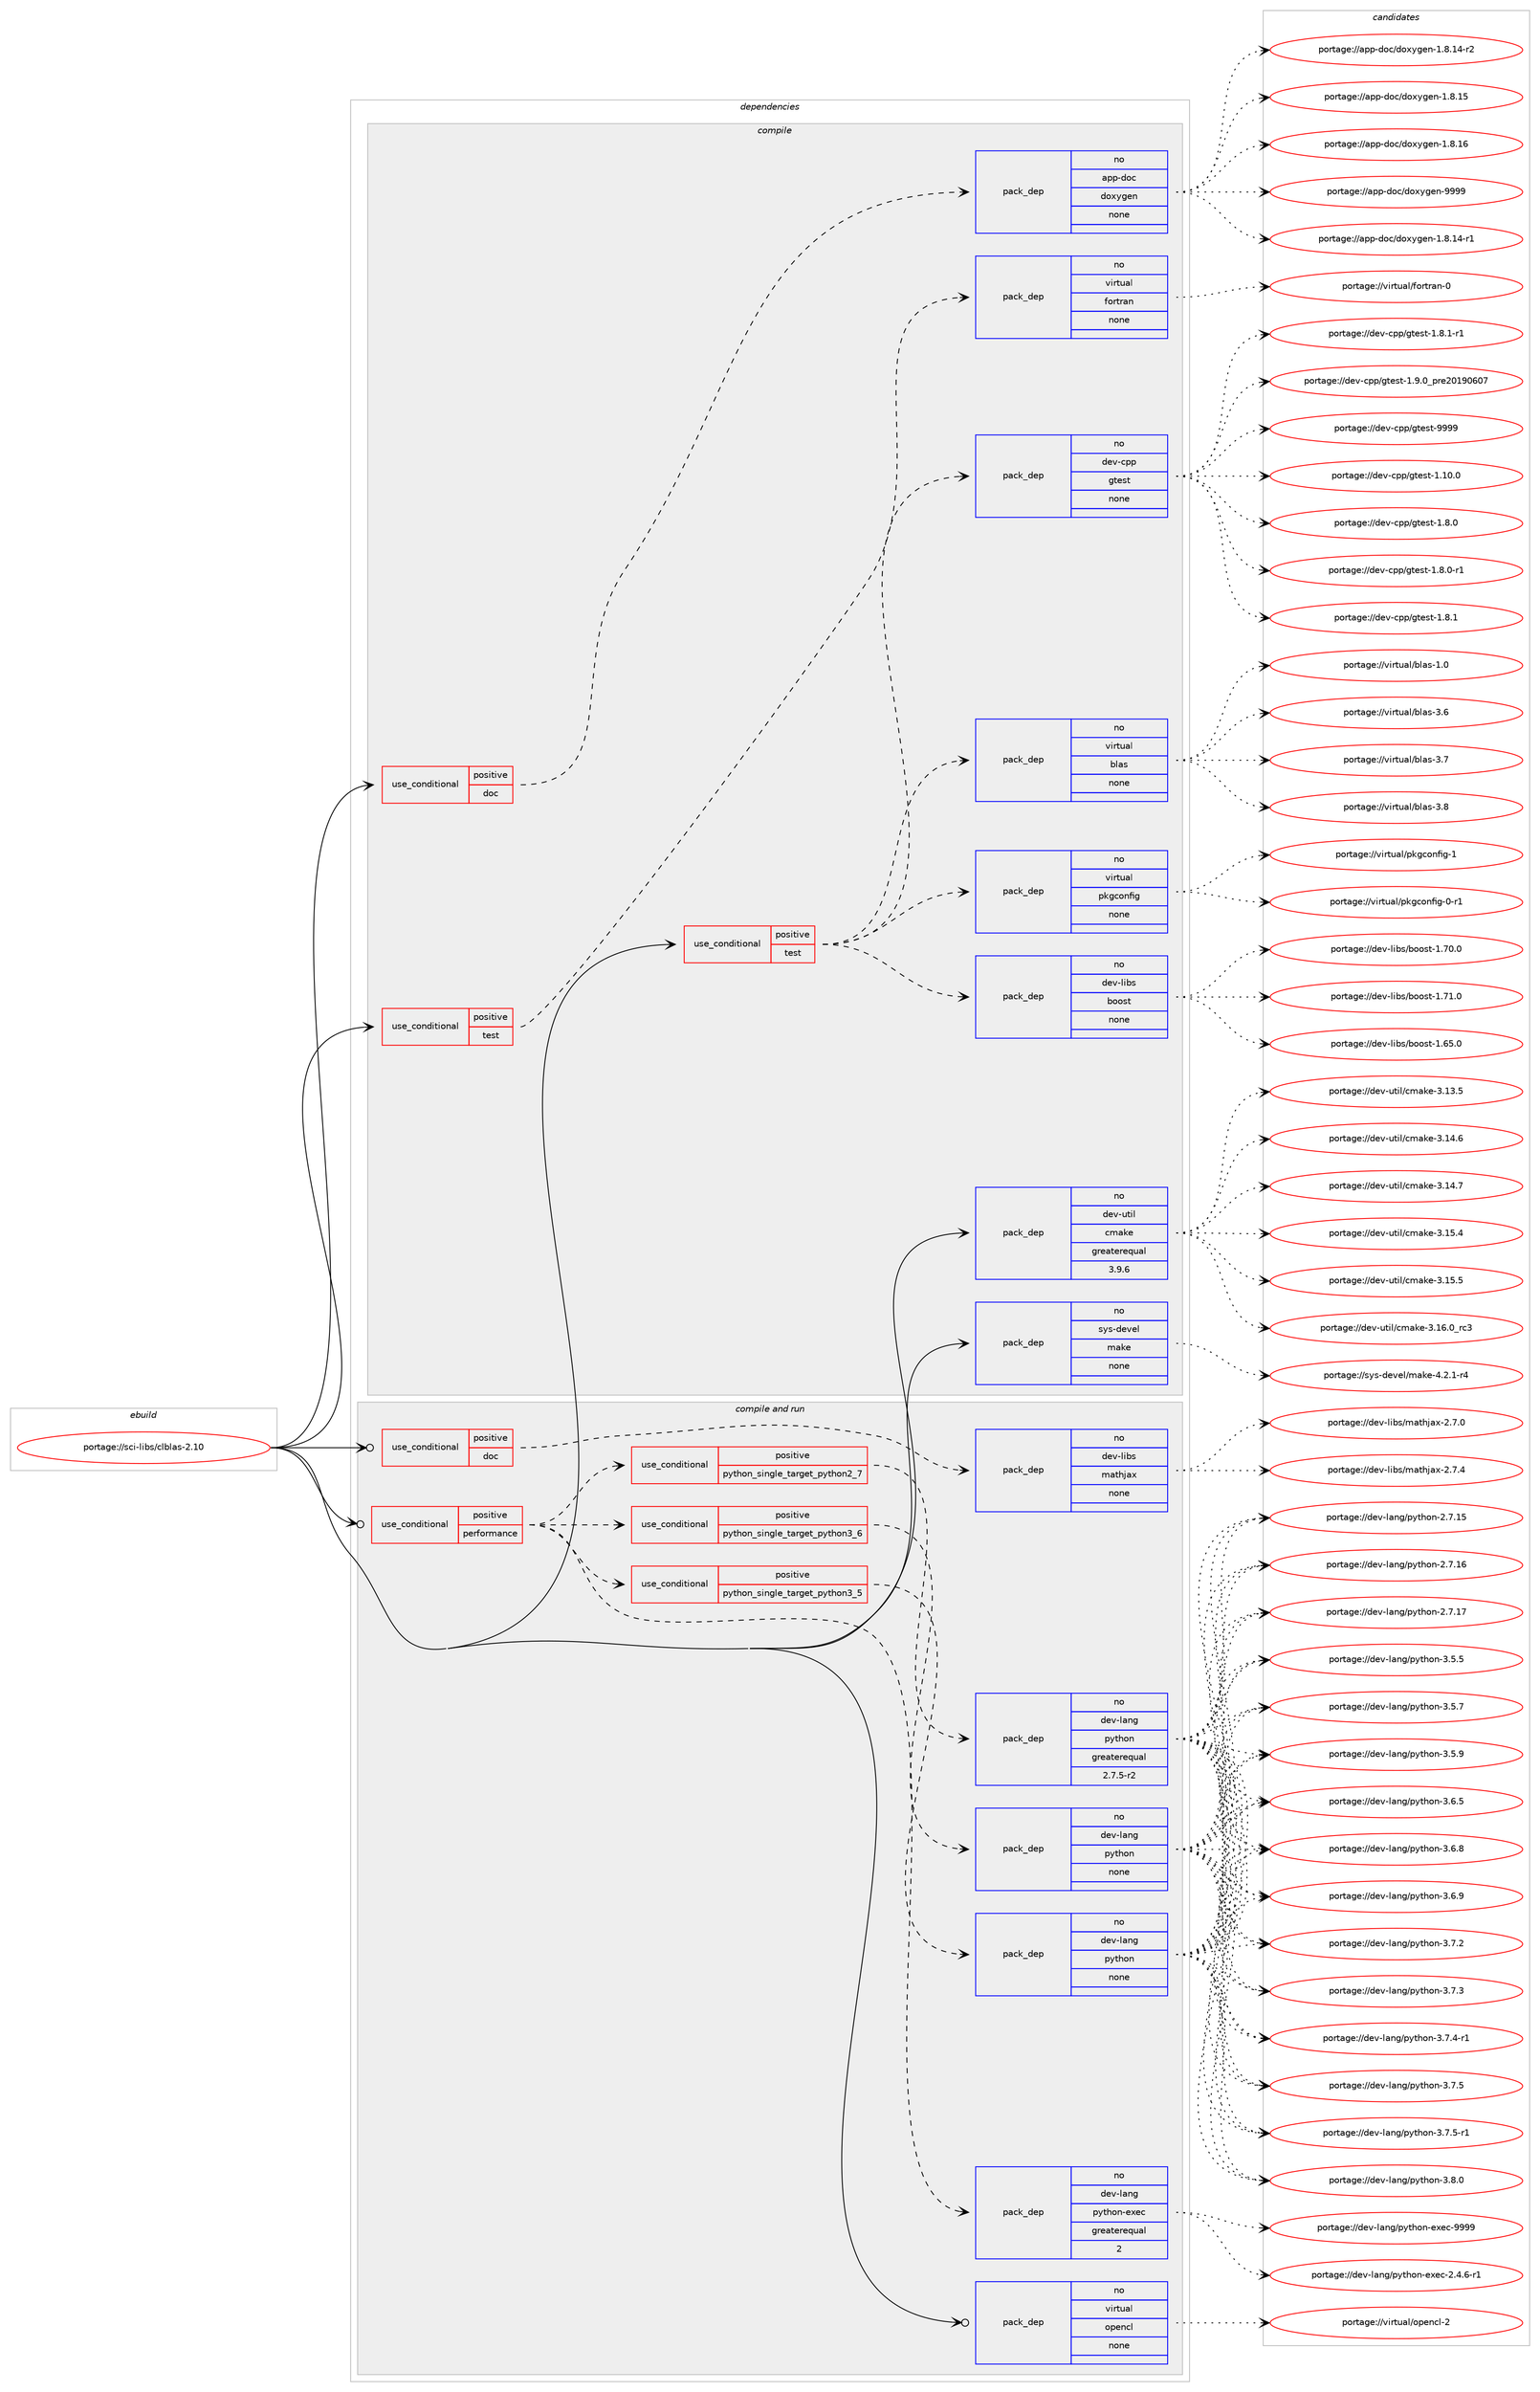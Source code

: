 digraph prolog {

# *************
# Graph options
# *************

newrank=true;
concentrate=true;
compound=true;
graph [rankdir=LR,fontname=Helvetica,fontsize=10,ranksep=1.5];#, ranksep=2.5, nodesep=0.2];
edge  [arrowhead=vee];
node  [fontname=Helvetica,fontsize=10];

# **********
# The ebuild
# **********

subgraph cluster_leftcol {
color=gray;
rank=same;
label=<<i>ebuild</i>>;
id [label="portage://sci-libs/clblas-2.10", color=red, width=4, href="../sci-libs/clblas-2.10.svg"];
}

# ****************
# The dependencies
# ****************

subgraph cluster_midcol {
color=gray;
label=<<i>dependencies</i>>;
subgraph cluster_compile {
fillcolor="#eeeeee";
style=filled;
label=<<i>compile</i>>;
subgraph cond96262 {
dependency389162 [label=<<TABLE BORDER="0" CELLBORDER="1" CELLSPACING="0" CELLPADDING="4"><TR><TD ROWSPAN="3" CELLPADDING="10">use_conditional</TD></TR><TR><TD>positive</TD></TR><TR><TD>doc</TD></TR></TABLE>>, shape=none, color=red];
subgraph pack286301 {
dependency389163 [label=<<TABLE BORDER="0" CELLBORDER="1" CELLSPACING="0" CELLPADDING="4" WIDTH="220"><TR><TD ROWSPAN="6" CELLPADDING="30">pack_dep</TD></TR><TR><TD WIDTH="110">no</TD></TR><TR><TD>app-doc</TD></TR><TR><TD>doxygen</TD></TR><TR><TD>none</TD></TR><TR><TD></TD></TR></TABLE>>, shape=none, color=blue];
}
dependency389162:e -> dependency389163:w [weight=20,style="dashed",arrowhead="vee"];
}
id:e -> dependency389162:w [weight=20,style="solid",arrowhead="vee"];
subgraph cond96263 {
dependency389164 [label=<<TABLE BORDER="0" CELLBORDER="1" CELLSPACING="0" CELLPADDING="4"><TR><TD ROWSPAN="3" CELLPADDING="10">use_conditional</TD></TR><TR><TD>positive</TD></TR><TR><TD>test</TD></TR></TABLE>>, shape=none, color=red];
subgraph pack286302 {
dependency389165 [label=<<TABLE BORDER="0" CELLBORDER="1" CELLSPACING="0" CELLPADDING="4" WIDTH="220"><TR><TD ROWSPAN="6" CELLPADDING="30">pack_dep</TD></TR><TR><TD WIDTH="110">no</TD></TR><TR><TD>dev-cpp</TD></TR><TR><TD>gtest</TD></TR><TR><TD>none</TD></TR><TR><TD></TD></TR></TABLE>>, shape=none, color=blue];
}
dependency389164:e -> dependency389165:w [weight=20,style="dashed",arrowhead="vee"];
subgraph pack286303 {
dependency389166 [label=<<TABLE BORDER="0" CELLBORDER="1" CELLSPACING="0" CELLPADDING="4" WIDTH="220"><TR><TD ROWSPAN="6" CELLPADDING="30">pack_dep</TD></TR><TR><TD WIDTH="110">no</TD></TR><TR><TD>dev-libs</TD></TR><TR><TD>boost</TD></TR><TR><TD>none</TD></TR><TR><TD></TD></TR></TABLE>>, shape=none, color=blue];
}
dependency389164:e -> dependency389166:w [weight=20,style="dashed",arrowhead="vee"];
subgraph pack286304 {
dependency389167 [label=<<TABLE BORDER="0" CELLBORDER="1" CELLSPACING="0" CELLPADDING="4" WIDTH="220"><TR><TD ROWSPAN="6" CELLPADDING="30">pack_dep</TD></TR><TR><TD WIDTH="110">no</TD></TR><TR><TD>virtual</TD></TR><TR><TD>pkgconfig</TD></TR><TR><TD>none</TD></TR><TR><TD></TD></TR></TABLE>>, shape=none, color=blue];
}
dependency389164:e -> dependency389167:w [weight=20,style="dashed",arrowhead="vee"];
subgraph pack286305 {
dependency389168 [label=<<TABLE BORDER="0" CELLBORDER="1" CELLSPACING="0" CELLPADDING="4" WIDTH="220"><TR><TD ROWSPAN="6" CELLPADDING="30">pack_dep</TD></TR><TR><TD WIDTH="110">no</TD></TR><TR><TD>virtual</TD></TR><TR><TD>blas</TD></TR><TR><TD>none</TD></TR><TR><TD></TD></TR></TABLE>>, shape=none, color=blue];
}
dependency389164:e -> dependency389168:w [weight=20,style="dashed",arrowhead="vee"];
}
id:e -> dependency389164:w [weight=20,style="solid",arrowhead="vee"];
subgraph cond96264 {
dependency389169 [label=<<TABLE BORDER="0" CELLBORDER="1" CELLSPACING="0" CELLPADDING="4"><TR><TD ROWSPAN="3" CELLPADDING="10">use_conditional</TD></TR><TR><TD>positive</TD></TR><TR><TD>test</TD></TR></TABLE>>, shape=none, color=red];
subgraph pack286306 {
dependency389170 [label=<<TABLE BORDER="0" CELLBORDER="1" CELLSPACING="0" CELLPADDING="4" WIDTH="220"><TR><TD ROWSPAN="6" CELLPADDING="30">pack_dep</TD></TR><TR><TD WIDTH="110">no</TD></TR><TR><TD>virtual</TD></TR><TR><TD>fortran</TD></TR><TR><TD>none</TD></TR><TR><TD></TD></TR></TABLE>>, shape=none, color=blue];
}
dependency389169:e -> dependency389170:w [weight=20,style="dashed",arrowhead="vee"];
}
id:e -> dependency389169:w [weight=20,style="solid",arrowhead="vee"];
subgraph pack286307 {
dependency389171 [label=<<TABLE BORDER="0" CELLBORDER="1" CELLSPACING="0" CELLPADDING="4" WIDTH="220"><TR><TD ROWSPAN="6" CELLPADDING="30">pack_dep</TD></TR><TR><TD WIDTH="110">no</TD></TR><TR><TD>dev-util</TD></TR><TR><TD>cmake</TD></TR><TR><TD>greaterequal</TD></TR><TR><TD>3.9.6</TD></TR></TABLE>>, shape=none, color=blue];
}
id:e -> dependency389171:w [weight=20,style="solid",arrowhead="vee"];
subgraph pack286308 {
dependency389172 [label=<<TABLE BORDER="0" CELLBORDER="1" CELLSPACING="0" CELLPADDING="4" WIDTH="220"><TR><TD ROWSPAN="6" CELLPADDING="30">pack_dep</TD></TR><TR><TD WIDTH="110">no</TD></TR><TR><TD>sys-devel</TD></TR><TR><TD>make</TD></TR><TR><TD>none</TD></TR><TR><TD></TD></TR></TABLE>>, shape=none, color=blue];
}
id:e -> dependency389172:w [weight=20,style="solid",arrowhead="vee"];
}
subgraph cluster_compileandrun {
fillcolor="#eeeeee";
style=filled;
label=<<i>compile and run</i>>;
subgraph cond96265 {
dependency389173 [label=<<TABLE BORDER="0" CELLBORDER="1" CELLSPACING="0" CELLPADDING="4"><TR><TD ROWSPAN="3" CELLPADDING="10">use_conditional</TD></TR><TR><TD>positive</TD></TR><TR><TD>doc</TD></TR></TABLE>>, shape=none, color=red];
subgraph pack286309 {
dependency389174 [label=<<TABLE BORDER="0" CELLBORDER="1" CELLSPACING="0" CELLPADDING="4" WIDTH="220"><TR><TD ROWSPAN="6" CELLPADDING="30">pack_dep</TD></TR><TR><TD WIDTH="110">no</TD></TR><TR><TD>dev-libs</TD></TR><TR><TD>mathjax</TD></TR><TR><TD>none</TD></TR><TR><TD></TD></TR></TABLE>>, shape=none, color=blue];
}
dependency389173:e -> dependency389174:w [weight=20,style="dashed",arrowhead="vee"];
}
id:e -> dependency389173:w [weight=20,style="solid",arrowhead="odotvee"];
subgraph cond96266 {
dependency389175 [label=<<TABLE BORDER="0" CELLBORDER="1" CELLSPACING="0" CELLPADDING="4"><TR><TD ROWSPAN="3" CELLPADDING="10">use_conditional</TD></TR><TR><TD>positive</TD></TR><TR><TD>performance</TD></TR></TABLE>>, shape=none, color=red];
subgraph cond96267 {
dependency389176 [label=<<TABLE BORDER="0" CELLBORDER="1" CELLSPACING="0" CELLPADDING="4"><TR><TD ROWSPAN="3" CELLPADDING="10">use_conditional</TD></TR><TR><TD>positive</TD></TR><TR><TD>python_single_target_python2_7</TD></TR></TABLE>>, shape=none, color=red];
subgraph pack286310 {
dependency389177 [label=<<TABLE BORDER="0" CELLBORDER="1" CELLSPACING="0" CELLPADDING="4" WIDTH="220"><TR><TD ROWSPAN="6" CELLPADDING="30">pack_dep</TD></TR><TR><TD WIDTH="110">no</TD></TR><TR><TD>dev-lang</TD></TR><TR><TD>python</TD></TR><TR><TD>greaterequal</TD></TR><TR><TD>2.7.5-r2</TD></TR></TABLE>>, shape=none, color=blue];
}
dependency389176:e -> dependency389177:w [weight=20,style="dashed",arrowhead="vee"];
}
dependency389175:e -> dependency389176:w [weight=20,style="dashed",arrowhead="vee"];
subgraph cond96268 {
dependency389178 [label=<<TABLE BORDER="0" CELLBORDER="1" CELLSPACING="0" CELLPADDING="4"><TR><TD ROWSPAN="3" CELLPADDING="10">use_conditional</TD></TR><TR><TD>positive</TD></TR><TR><TD>python_single_target_python3_5</TD></TR></TABLE>>, shape=none, color=red];
subgraph pack286311 {
dependency389179 [label=<<TABLE BORDER="0" CELLBORDER="1" CELLSPACING="0" CELLPADDING="4" WIDTH="220"><TR><TD ROWSPAN="6" CELLPADDING="30">pack_dep</TD></TR><TR><TD WIDTH="110">no</TD></TR><TR><TD>dev-lang</TD></TR><TR><TD>python</TD></TR><TR><TD>none</TD></TR><TR><TD></TD></TR></TABLE>>, shape=none, color=blue];
}
dependency389178:e -> dependency389179:w [weight=20,style="dashed",arrowhead="vee"];
}
dependency389175:e -> dependency389178:w [weight=20,style="dashed",arrowhead="vee"];
subgraph cond96269 {
dependency389180 [label=<<TABLE BORDER="0" CELLBORDER="1" CELLSPACING="0" CELLPADDING="4"><TR><TD ROWSPAN="3" CELLPADDING="10">use_conditional</TD></TR><TR><TD>positive</TD></TR><TR><TD>python_single_target_python3_6</TD></TR></TABLE>>, shape=none, color=red];
subgraph pack286312 {
dependency389181 [label=<<TABLE BORDER="0" CELLBORDER="1" CELLSPACING="0" CELLPADDING="4" WIDTH="220"><TR><TD ROWSPAN="6" CELLPADDING="30">pack_dep</TD></TR><TR><TD WIDTH="110">no</TD></TR><TR><TD>dev-lang</TD></TR><TR><TD>python</TD></TR><TR><TD>none</TD></TR><TR><TD></TD></TR></TABLE>>, shape=none, color=blue];
}
dependency389180:e -> dependency389181:w [weight=20,style="dashed",arrowhead="vee"];
}
dependency389175:e -> dependency389180:w [weight=20,style="dashed",arrowhead="vee"];
subgraph pack286313 {
dependency389182 [label=<<TABLE BORDER="0" CELLBORDER="1" CELLSPACING="0" CELLPADDING="4" WIDTH="220"><TR><TD ROWSPAN="6" CELLPADDING="30">pack_dep</TD></TR><TR><TD WIDTH="110">no</TD></TR><TR><TD>dev-lang</TD></TR><TR><TD>python-exec</TD></TR><TR><TD>greaterequal</TD></TR><TR><TD>2</TD></TR></TABLE>>, shape=none, color=blue];
}
dependency389175:e -> dependency389182:w [weight=20,style="dashed",arrowhead="vee"];
}
id:e -> dependency389175:w [weight=20,style="solid",arrowhead="odotvee"];
subgraph pack286314 {
dependency389183 [label=<<TABLE BORDER="0" CELLBORDER="1" CELLSPACING="0" CELLPADDING="4" WIDTH="220"><TR><TD ROWSPAN="6" CELLPADDING="30">pack_dep</TD></TR><TR><TD WIDTH="110">no</TD></TR><TR><TD>virtual</TD></TR><TR><TD>opencl</TD></TR><TR><TD>none</TD></TR><TR><TD></TD></TR></TABLE>>, shape=none, color=blue];
}
id:e -> dependency389183:w [weight=20,style="solid",arrowhead="odotvee"];
}
subgraph cluster_run {
fillcolor="#eeeeee";
style=filled;
label=<<i>run</i>>;
}
}

# **************
# The candidates
# **************

subgraph cluster_choices {
rank=same;
color=gray;
label=<<i>candidates</i>>;

subgraph choice286301 {
color=black;
nodesep=1;
choiceportage97112112451001119947100111120121103101110454946564649524511449 [label="portage://app-doc/doxygen-1.8.14-r1", color=red, width=4,href="../app-doc/doxygen-1.8.14-r1.svg"];
choiceportage97112112451001119947100111120121103101110454946564649524511450 [label="portage://app-doc/doxygen-1.8.14-r2", color=red, width=4,href="../app-doc/doxygen-1.8.14-r2.svg"];
choiceportage9711211245100111994710011112012110310111045494656464953 [label="portage://app-doc/doxygen-1.8.15", color=red, width=4,href="../app-doc/doxygen-1.8.15.svg"];
choiceportage9711211245100111994710011112012110310111045494656464954 [label="portage://app-doc/doxygen-1.8.16", color=red, width=4,href="../app-doc/doxygen-1.8.16.svg"];
choiceportage971121124510011199471001111201211031011104557575757 [label="portage://app-doc/doxygen-9999", color=red, width=4,href="../app-doc/doxygen-9999.svg"];
dependency389163:e -> choiceportage97112112451001119947100111120121103101110454946564649524511449:w [style=dotted,weight="100"];
dependency389163:e -> choiceportage97112112451001119947100111120121103101110454946564649524511450:w [style=dotted,weight="100"];
dependency389163:e -> choiceportage9711211245100111994710011112012110310111045494656464953:w [style=dotted,weight="100"];
dependency389163:e -> choiceportage9711211245100111994710011112012110310111045494656464954:w [style=dotted,weight="100"];
dependency389163:e -> choiceportage971121124510011199471001111201211031011104557575757:w [style=dotted,weight="100"];
}
subgraph choice286302 {
color=black;
nodesep=1;
choiceportage10010111845991121124710311610111511645494649484648 [label="portage://dev-cpp/gtest-1.10.0", color=red, width=4,href="../dev-cpp/gtest-1.10.0.svg"];
choiceportage100101118459911211247103116101115116454946564648 [label="portage://dev-cpp/gtest-1.8.0", color=red, width=4,href="../dev-cpp/gtest-1.8.0.svg"];
choiceportage1001011184599112112471031161011151164549465646484511449 [label="portage://dev-cpp/gtest-1.8.0-r1", color=red, width=4,href="../dev-cpp/gtest-1.8.0-r1.svg"];
choiceportage100101118459911211247103116101115116454946564649 [label="portage://dev-cpp/gtest-1.8.1", color=red, width=4,href="../dev-cpp/gtest-1.8.1.svg"];
choiceportage1001011184599112112471031161011151164549465646494511449 [label="portage://dev-cpp/gtest-1.8.1-r1", color=red, width=4,href="../dev-cpp/gtest-1.8.1-r1.svg"];
choiceportage100101118459911211247103116101115116454946574648951121141015048495748544855 [label="portage://dev-cpp/gtest-1.9.0_pre20190607", color=red, width=4,href="../dev-cpp/gtest-1.9.0_pre20190607.svg"];
choiceportage1001011184599112112471031161011151164557575757 [label="portage://dev-cpp/gtest-9999", color=red, width=4,href="../dev-cpp/gtest-9999.svg"];
dependency389165:e -> choiceportage10010111845991121124710311610111511645494649484648:w [style=dotted,weight="100"];
dependency389165:e -> choiceportage100101118459911211247103116101115116454946564648:w [style=dotted,weight="100"];
dependency389165:e -> choiceportage1001011184599112112471031161011151164549465646484511449:w [style=dotted,weight="100"];
dependency389165:e -> choiceportage100101118459911211247103116101115116454946564649:w [style=dotted,weight="100"];
dependency389165:e -> choiceportage1001011184599112112471031161011151164549465646494511449:w [style=dotted,weight="100"];
dependency389165:e -> choiceportage100101118459911211247103116101115116454946574648951121141015048495748544855:w [style=dotted,weight="100"];
dependency389165:e -> choiceportage1001011184599112112471031161011151164557575757:w [style=dotted,weight="100"];
}
subgraph choice286303 {
color=black;
nodesep=1;
choiceportage1001011184510810598115479811111111511645494654534648 [label="portage://dev-libs/boost-1.65.0", color=red, width=4,href="../dev-libs/boost-1.65.0.svg"];
choiceportage1001011184510810598115479811111111511645494655484648 [label="portage://dev-libs/boost-1.70.0", color=red, width=4,href="../dev-libs/boost-1.70.0.svg"];
choiceportage1001011184510810598115479811111111511645494655494648 [label="portage://dev-libs/boost-1.71.0", color=red, width=4,href="../dev-libs/boost-1.71.0.svg"];
dependency389166:e -> choiceportage1001011184510810598115479811111111511645494654534648:w [style=dotted,weight="100"];
dependency389166:e -> choiceportage1001011184510810598115479811111111511645494655484648:w [style=dotted,weight="100"];
dependency389166:e -> choiceportage1001011184510810598115479811111111511645494655494648:w [style=dotted,weight="100"];
}
subgraph choice286304 {
color=black;
nodesep=1;
choiceportage11810511411611797108471121071039911111010210510345484511449 [label="portage://virtual/pkgconfig-0-r1", color=red, width=4,href="../virtual/pkgconfig-0-r1.svg"];
choiceportage1181051141161179710847112107103991111101021051034549 [label="portage://virtual/pkgconfig-1", color=red, width=4,href="../virtual/pkgconfig-1.svg"];
dependency389167:e -> choiceportage11810511411611797108471121071039911111010210510345484511449:w [style=dotted,weight="100"];
dependency389167:e -> choiceportage1181051141161179710847112107103991111101021051034549:w [style=dotted,weight="100"];
}
subgraph choice286305 {
color=black;
nodesep=1;
choiceportage1181051141161179710847981089711545494648 [label="portage://virtual/blas-1.0", color=red, width=4,href="../virtual/blas-1.0.svg"];
choiceportage1181051141161179710847981089711545514654 [label="portage://virtual/blas-3.6", color=red, width=4,href="../virtual/blas-3.6.svg"];
choiceportage1181051141161179710847981089711545514655 [label="portage://virtual/blas-3.7", color=red, width=4,href="../virtual/blas-3.7.svg"];
choiceportage1181051141161179710847981089711545514656 [label="portage://virtual/blas-3.8", color=red, width=4,href="../virtual/blas-3.8.svg"];
dependency389168:e -> choiceportage1181051141161179710847981089711545494648:w [style=dotted,weight="100"];
dependency389168:e -> choiceportage1181051141161179710847981089711545514654:w [style=dotted,weight="100"];
dependency389168:e -> choiceportage1181051141161179710847981089711545514655:w [style=dotted,weight="100"];
dependency389168:e -> choiceportage1181051141161179710847981089711545514656:w [style=dotted,weight="100"];
}
subgraph choice286306 {
color=black;
nodesep=1;
choiceportage1181051141161179710847102111114116114971104548 [label="portage://virtual/fortran-0", color=red, width=4,href="../virtual/fortran-0.svg"];
dependency389170:e -> choiceportage1181051141161179710847102111114116114971104548:w [style=dotted,weight="100"];
}
subgraph choice286307 {
color=black;
nodesep=1;
choiceportage1001011184511711610510847991099710710145514649514653 [label="portage://dev-util/cmake-3.13.5", color=red, width=4,href="../dev-util/cmake-3.13.5.svg"];
choiceportage1001011184511711610510847991099710710145514649524654 [label="portage://dev-util/cmake-3.14.6", color=red, width=4,href="../dev-util/cmake-3.14.6.svg"];
choiceportage1001011184511711610510847991099710710145514649524655 [label="portage://dev-util/cmake-3.14.7", color=red, width=4,href="../dev-util/cmake-3.14.7.svg"];
choiceportage1001011184511711610510847991099710710145514649534652 [label="portage://dev-util/cmake-3.15.4", color=red, width=4,href="../dev-util/cmake-3.15.4.svg"];
choiceportage1001011184511711610510847991099710710145514649534653 [label="portage://dev-util/cmake-3.15.5", color=red, width=4,href="../dev-util/cmake-3.15.5.svg"];
choiceportage1001011184511711610510847991099710710145514649544648951149951 [label="portage://dev-util/cmake-3.16.0_rc3", color=red, width=4,href="../dev-util/cmake-3.16.0_rc3.svg"];
dependency389171:e -> choiceportage1001011184511711610510847991099710710145514649514653:w [style=dotted,weight="100"];
dependency389171:e -> choiceportage1001011184511711610510847991099710710145514649524654:w [style=dotted,weight="100"];
dependency389171:e -> choiceportage1001011184511711610510847991099710710145514649524655:w [style=dotted,weight="100"];
dependency389171:e -> choiceportage1001011184511711610510847991099710710145514649534652:w [style=dotted,weight="100"];
dependency389171:e -> choiceportage1001011184511711610510847991099710710145514649534653:w [style=dotted,weight="100"];
dependency389171:e -> choiceportage1001011184511711610510847991099710710145514649544648951149951:w [style=dotted,weight="100"];
}
subgraph choice286308 {
color=black;
nodesep=1;
choiceportage1151211154510010111810110847109971071014552465046494511452 [label="portage://sys-devel/make-4.2.1-r4", color=red, width=4,href="../sys-devel/make-4.2.1-r4.svg"];
dependency389172:e -> choiceportage1151211154510010111810110847109971071014552465046494511452:w [style=dotted,weight="100"];
}
subgraph choice286309 {
color=black;
nodesep=1;
choiceportage1001011184510810598115471099711610410697120455046554648 [label="portage://dev-libs/mathjax-2.7.0", color=red, width=4,href="../dev-libs/mathjax-2.7.0.svg"];
choiceportage1001011184510810598115471099711610410697120455046554652 [label="portage://dev-libs/mathjax-2.7.4", color=red, width=4,href="../dev-libs/mathjax-2.7.4.svg"];
dependency389174:e -> choiceportage1001011184510810598115471099711610410697120455046554648:w [style=dotted,weight="100"];
dependency389174:e -> choiceportage1001011184510810598115471099711610410697120455046554652:w [style=dotted,weight="100"];
}
subgraph choice286310 {
color=black;
nodesep=1;
choiceportage10010111845108971101034711212111610411111045504655464953 [label="portage://dev-lang/python-2.7.15", color=red, width=4,href="../dev-lang/python-2.7.15.svg"];
choiceportage10010111845108971101034711212111610411111045504655464954 [label="portage://dev-lang/python-2.7.16", color=red, width=4,href="../dev-lang/python-2.7.16.svg"];
choiceportage10010111845108971101034711212111610411111045504655464955 [label="portage://dev-lang/python-2.7.17", color=red, width=4,href="../dev-lang/python-2.7.17.svg"];
choiceportage100101118451089711010347112121116104111110455146534653 [label="portage://dev-lang/python-3.5.5", color=red, width=4,href="../dev-lang/python-3.5.5.svg"];
choiceportage100101118451089711010347112121116104111110455146534655 [label="portage://dev-lang/python-3.5.7", color=red, width=4,href="../dev-lang/python-3.5.7.svg"];
choiceportage100101118451089711010347112121116104111110455146534657 [label="portage://dev-lang/python-3.5.9", color=red, width=4,href="../dev-lang/python-3.5.9.svg"];
choiceportage100101118451089711010347112121116104111110455146544653 [label="portage://dev-lang/python-3.6.5", color=red, width=4,href="../dev-lang/python-3.6.5.svg"];
choiceportage100101118451089711010347112121116104111110455146544656 [label="portage://dev-lang/python-3.6.8", color=red, width=4,href="../dev-lang/python-3.6.8.svg"];
choiceportage100101118451089711010347112121116104111110455146544657 [label="portage://dev-lang/python-3.6.9", color=red, width=4,href="../dev-lang/python-3.6.9.svg"];
choiceportage100101118451089711010347112121116104111110455146554650 [label="portage://dev-lang/python-3.7.2", color=red, width=4,href="../dev-lang/python-3.7.2.svg"];
choiceportage100101118451089711010347112121116104111110455146554651 [label="portage://dev-lang/python-3.7.3", color=red, width=4,href="../dev-lang/python-3.7.3.svg"];
choiceportage1001011184510897110103471121211161041111104551465546524511449 [label="portage://dev-lang/python-3.7.4-r1", color=red, width=4,href="../dev-lang/python-3.7.4-r1.svg"];
choiceportage100101118451089711010347112121116104111110455146554653 [label="portage://dev-lang/python-3.7.5", color=red, width=4,href="../dev-lang/python-3.7.5.svg"];
choiceportage1001011184510897110103471121211161041111104551465546534511449 [label="portage://dev-lang/python-3.7.5-r1", color=red, width=4,href="../dev-lang/python-3.7.5-r1.svg"];
choiceportage100101118451089711010347112121116104111110455146564648 [label="portage://dev-lang/python-3.8.0", color=red, width=4,href="../dev-lang/python-3.8.0.svg"];
dependency389177:e -> choiceportage10010111845108971101034711212111610411111045504655464953:w [style=dotted,weight="100"];
dependency389177:e -> choiceportage10010111845108971101034711212111610411111045504655464954:w [style=dotted,weight="100"];
dependency389177:e -> choiceportage10010111845108971101034711212111610411111045504655464955:w [style=dotted,weight="100"];
dependency389177:e -> choiceportage100101118451089711010347112121116104111110455146534653:w [style=dotted,weight="100"];
dependency389177:e -> choiceportage100101118451089711010347112121116104111110455146534655:w [style=dotted,weight="100"];
dependency389177:e -> choiceportage100101118451089711010347112121116104111110455146534657:w [style=dotted,weight="100"];
dependency389177:e -> choiceportage100101118451089711010347112121116104111110455146544653:w [style=dotted,weight="100"];
dependency389177:e -> choiceportage100101118451089711010347112121116104111110455146544656:w [style=dotted,weight="100"];
dependency389177:e -> choiceportage100101118451089711010347112121116104111110455146544657:w [style=dotted,weight="100"];
dependency389177:e -> choiceportage100101118451089711010347112121116104111110455146554650:w [style=dotted,weight="100"];
dependency389177:e -> choiceportage100101118451089711010347112121116104111110455146554651:w [style=dotted,weight="100"];
dependency389177:e -> choiceportage1001011184510897110103471121211161041111104551465546524511449:w [style=dotted,weight="100"];
dependency389177:e -> choiceportage100101118451089711010347112121116104111110455146554653:w [style=dotted,weight="100"];
dependency389177:e -> choiceportage1001011184510897110103471121211161041111104551465546534511449:w [style=dotted,weight="100"];
dependency389177:e -> choiceportage100101118451089711010347112121116104111110455146564648:w [style=dotted,weight="100"];
}
subgraph choice286311 {
color=black;
nodesep=1;
choiceportage10010111845108971101034711212111610411111045504655464953 [label="portage://dev-lang/python-2.7.15", color=red, width=4,href="../dev-lang/python-2.7.15.svg"];
choiceportage10010111845108971101034711212111610411111045504655464954 [label="portage://dev-lang/python-2.7.16", color=red, width=4,href="../dev-lang/python-2.7.16.svg"];
choiceportage10010111845108971101034711212111610411111045504655464955 [label="portage://dev-lang/python-2.7.17", color=red, width=4,href="../dev-lang/python-2.7.17.svg"];
choiceportage100101118451089711010347112121116104111110455146534653 [label="portage://dev-lang/python-3.5.5", color=red, width=4,href="../dev-lang/python-3.5.5.svg"];
choiceportage100101118451089711010347112121116104111110455146534655 [label="portage://dev-lang/python-3.5.7", color=red, width=4,href="../dev-lang/python-3.5.7.svg"];
choiceportage100101118451089711010347112121116104111110455146534657 [label="portage://dev-lang/python-3.5.9", color=red, width=4,href="../dev-lang/python-3.5.9.svg"];
choiceportage100101118451089711010347112121116104111110455146544653 [label="portage://dev-lang/python-3.6.5", color=red, width=4,href="../dev-lang/python-3.6.5.svg"];
choiceportage100101118451089711010347112121116104111110455146544656 [label="portage://dev-lang/python-3.6.8", color=red, width=4,href="../dev-lang/python-3.6.8.svg"];
choiceportage100101118451089711010347112121116104111110455146544657 [label="portage://dev-lang/python-3.6.9", color=red, width=4,href="../dev-lang/python-3.6.9.svg"];
choiceportage100101118451089711010347112121116104111110455146554650 [label="portage://dev-lang/python-3.7.2", color=red, width=4,href="../dev-lang/python-3.7.2.svg"];
choiceportage100101118451089711010347112121116104111110455146554651 [label="portage://dev-lang/python-3.7.3", color=red, width=4,href="../dev-lang/python-3.7.3.svg"];
choiceportage1001011184510897110103471121211161041111104551465546524511449 [label="portage://dev-lang/python-3.7.4-r1", color=red, width=4,href="../dev-lang/python-3.7.4-r1.svg"];
choiceportage100101118451089711010347112121116104111110455146554653 [label="portage://dev-lang/python-3.7.5", color=red, width=4,href="../dev-lang/python-3.7.5.svg"];
choiceportage1001011184510897110103471121211161041111104551465546534511449 [label="portage://dev-lang/python-3.7.5-r1", color=red, width=4,href="../dev-lang/python-3.7.5-r1.svg"];
choiceportage100101118451089711010347112121116104111110455146564648 [label="portage://dev-lang/python-3.8.0", color=red, width=4,href="../dev-lang/python-3.8.0.svg"];
dependency389179:e -> choiceportage10010111845108971101034711212111610411111045504655464953:w [style=dotted,weight="100"];
dependency389179:e -> choiceportage10010111845108971101034711212111610411111045504655464954:w [style=dotted,weight="100"];
dependency389179:e -> choiceportage10010111845108971101034711212111610411111045504655464955:w [style=dotted,weight="100"];
dependency389179:e -> choiceportage100101118451089711010347112121116104111110455146534653:w [style=dotted,weight="100"];
dependency389179:e -> choiceportage100101118451089711010347112121116104111110455146534655:w [style=dotted,weight="100"];
dependency389179:e -> choiceportage100101118451089711010347112121116104111110455146534657:w [style=dotted,weight="100"];
dependency389179:e -> choiceportage100101118451089711010347112121116104111110455146544653:w [style=dotted,weight="100"];
dependency389179:e -> choiceportage100101118451089711010347112121116104111110455146544656:w [style=dotted,weight="100"];
dependency389179:e -> choiceportage100101118451089711010347112121116104111110455146544657:w [style=dotted,weight="100"];
dependency389179:e -> choiceportage100101118451089711010347112121116104111110455146554650:w [style=dotted,weight="100"];
dependency389179:e -> choiceportage100101118451089711010347112121116104111110455146554651:w [style=dotted,weight="100"];
dependency389179:e -> choiceportage1001011184510897110103471121211161041111104551465546524511449:w [style=dotted,weight="100"];
dependency389179:e -> choiceportage100101118451089711010347112121116104111110455146554653:w [style=dotted,weight="100"];
dependency389179:e -> choiceportage1001011184510897110103471121211161041111104551465546534511449:w [style=dotted,weight="100"];
dependency389179:e -> choiceportage100101118451089711010347112121116104111110455146564648:w [style=dotted,weight="100"];
}
subgraph choice286312 {
color=black;
nodesep=1;
choiceportage10010111845108971101034711212111610411111045504655464953 [label="portage://dev-lang/python-2.7.15", color=red, width=4,href="../dev-lang/python-2.7.15.svg"];
choiceportage10010111845108971101034711212111610411111045504655464954 [label="portage://dev-lang/python-2.7.16", color=red, width=4,href="../dev-lang/python-2.7.16.svg"];
choiceportage10010111845108971101034711212111610411111045504655464955 [label="portage://dev-lang/python-2.7.17", color=red, width=4,href="../dev-lang/python-2.7.17.svg"];
choiceportage100101118451089711010347112121116104111110455146534653 [label="portage://dev-lang/python-3.5.5", color=red, width=4,href="../dev-lang/python-3.5.5.svg"];
choiceportage100101118451089711010347112121116104111110455146534655 [label="portage://dev-lang/python-3.5.7", color=red, width=4,href="../dev-lang/python-3.5.7.svg"];
choiceportage100101118451089711010347112121116104111110455146534657 [label="portage://dev-lang/python-3.5.9", color=red, width=4,href="../dev-lang/python-3.5.9.svg"];
choiceportage100101118451089711010347112121116104111110455146544653 [label="portage://dev-lang/python-3.6.5", color=red, width=4,href="../dev-lang/python-3.6.5.svg"];
choiceportage100101118451089711010347112121116104111110455146544656 [label="portage://dev-lang/python-3.6.8", color=red, width=4,href="../dev-lang/python-3.6.8.svg"];
choiceportage100101118451089711010347112121116104111110455146544657 [label="portage://dev-lang/python-3.6.9", color=red, width=4,href="../dev-lang/python-3.6.9.svg"];
choiceportage100101118451089711010347112121116104111110455146554650 [label="portage://dev-lang/python-3.7.2", color=red, width=4,href="../dev-lang/python-3.7.2.svg"];
choiceportage100101118451089711010347112121116104111110455146554651 [label="portage://dev-lang/python-3.7.3", color=red, width=4,href="../dev-lang/python-3.7.3.svg"];
choiceportage1001011184510897110103471121211161041111104551465546524511449 [label="portage://dev-lang/python-3.7.4-r1", color=red, width=4,href="../dev-lang/python-3.7.4-r1.svg"];
choiceportage100101118451089711010347112121116104111110455146554653 [label="portage://dev-lang/python-3.7.5", color=red, width=4,href="../dev-lang/python-3.7.5.svg"];
choiceportage1001011184510897110103471121211161041111104551465546534511449 [label="portage://dev-lang/python-3.7.5-r1", color=red, width=4,href="../dev-lang/python-3.7.5-r1.svg"];
choiceportage100101118451089711010347112121116104111110455146564648 [label="portage://dev-lang/python-3.8.0", color=red, width=4,href="../dev-lang/python-3.8.0.svg"];
dependency389181:e -> choiceportage10010111845108971101034711212111610411111045504655464953:w [style=dotted,weight="100"];
dependency389181:e -> choiceportage10010111845108971101034711212111610411111045504655464954:w [style=dotted,weight="100"];
dependency389181:e -> choiceportage10010111845108971101034711212111610411111045504655464955:w [style=dotted,weight="100"];
dependency389181:e -> choiceportage100101118451089711010347112121116104111110455146534653:w [style=dotted,weight="100"];
dependency389181:e -> choiceportage100101118451089711010347112121116104111110455146534655:w [style=dotted,weight="100"];
dependency389181:e -> choiceportage100101118451089711010347112121116104111110455146534657:w [style=dotted,weight="100"];
dependency389181:e -> choiceportage100101118451089711010347112121116104111110455146544653:w [style=dotted,weight="100"];
dependency389181:e -> choiceportage100101118451089711010347112121116104111110455146544656:w [style=dotted,weight="100"];
dependency389181:e -> choiceportage100101118451089711010347112121116104111110455146544657:w [style=dotted,weight="100"];
dependency389181:e -> choiceportage100101118451089711010347112121116104111110455146554650:w [style=dotted,weight="100"];
dependency389181:e -> choiceportage100101118451089711010347112121116104111110455146554651:w [style=dotted,weight="100"];
dependency389181:e -> choiceportage1001011184510897110103471121211161041111104551465546524511449:w [style=dotted,weight="100"];
dependency389181:e -> choiceportage100101118451089711010347112121116104111110455146554653:w [style=dotted,weight="100"];
dependency389181:e -> choiceportage1001011184510897110103471121211161041111104551465546534511449:w [style=dotted,weight="100"];
dependency389181:e -> choiceportage100101118451089711010347112121116104111110455146564648:w [style=dotted,weight="100"];
}
subgraph choice286313 {
color=black;
nodesep=1;
choiceportage10010111845108971101034711212111610411111045101120101994550465246544511449 [label="portage://dev-lang/python-exec-2.4.6-r1", color=red, width=4,href="../dev-lang/python-exec-2.4.6-r1.svg"];
choiceportage10010111845108971101034711212111610411111045101120101994557575757 [label="portage://dev-lang/python-exec-9999", color=red, width=4,href="../dev-lang/python-exec-9999.svg"];
dependency389182:e -> choiceportage10010111845108971101034711212111610411111045101120101994550465246544511449:w [style=dotted,weight="100"];
dependency389182:e -> choiceportage10010111845108971101034711212111610411111045101120101994557575757:w [style=dotted,weight="100"];
}
subgraph choice286314 {
color=black;
nodesep=1;
choiceportage1181051141161179710847111112101110991084550 [label="portage://virtual/opencl-2", color=red, width=4,href="../virtual/opencl-2.svg"];
dependency389183:e -> choiceportage1181051141161179710847111112101110991084550:w [style=dotted,weight="100"];
}
}

}
